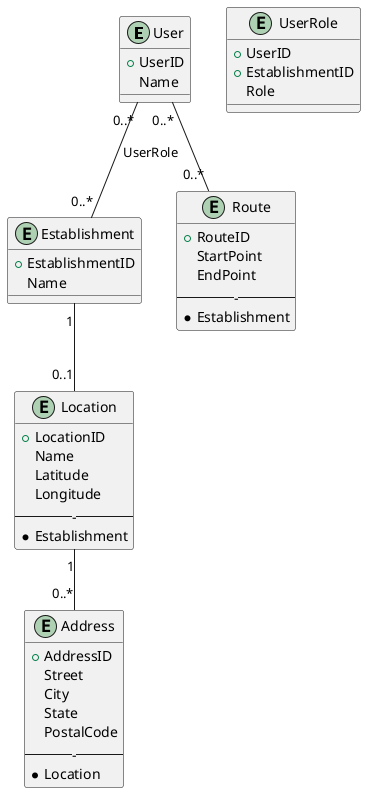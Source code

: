 @startuml YaarPool
entity "User" {
  + UserID
  Name
}

entity "Establishment" {
  + EstablishmentID
  Name
}

entity "UserRole" {
  + UserID
  + EstablishmentID
  Role
}

entity "Location" {
  + LocationID
  Name
  Latitude
  Longitude
  -----
  * Establishment
}

entity "Address" {
  + AddressID
  Street
  City
  State
  PostalCode
  -----
  * Location
}

entity "Route" {
  + RouteID
  StartPoint
  EndPoint
  -----
  * Establishment
}

User "0..*" -- "0..*" Establishment : UserRole
Establishment "1" -- "0..1" Location
Location "1" -- "0..*" Address
User "0..*" -- "0..*" Route
@enduml
